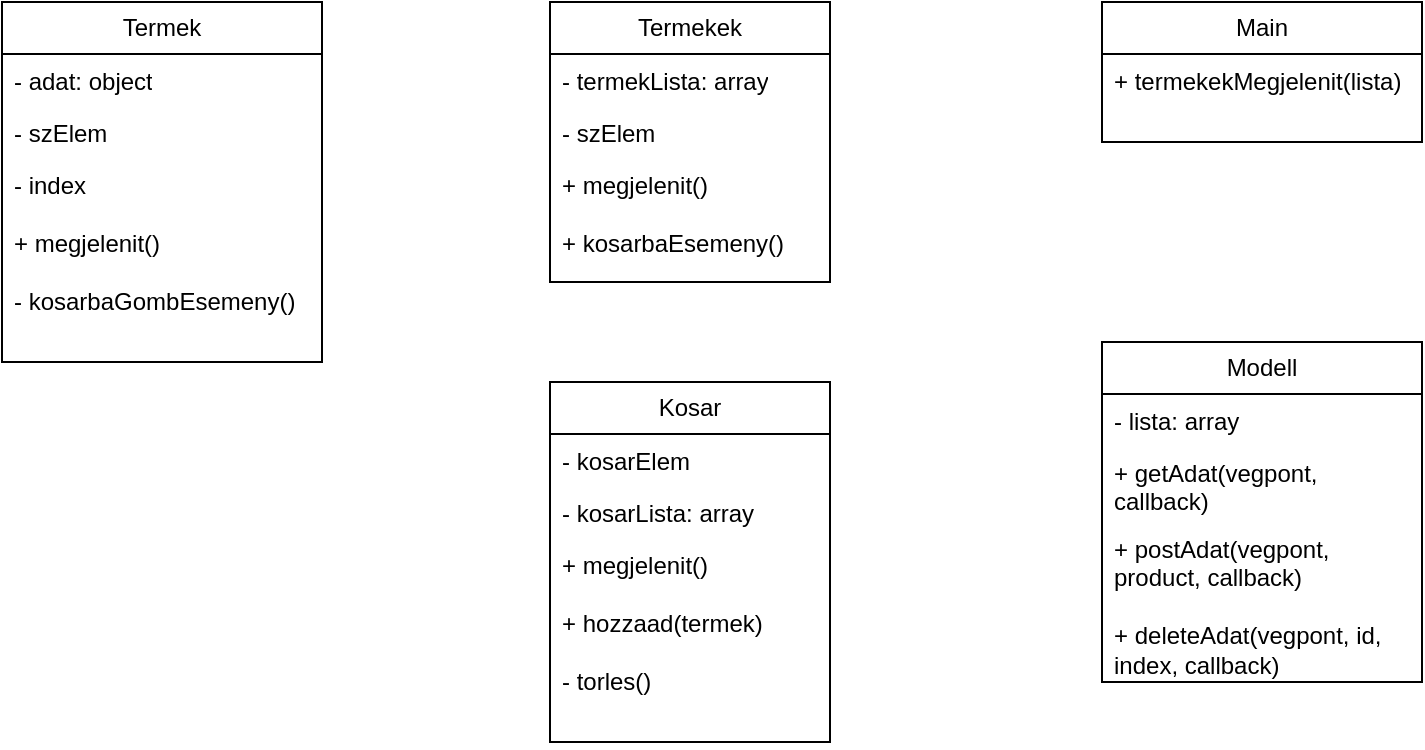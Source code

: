 <mxfile version="27.0.9">
  <diagram name="1 oldal" id="fIQM6e5l7G9r9dRCwMhm">
    <mxGraphModel dx="946" dy="553" grid="1" gridSize="10" guides="1" tooltips="1" connect="1" arrows="1" fold="1" page="1" pageScale="1" pageWidth="827" pageHeight="1169" math="0" shadow="0">
      <root>
        <mxCell id="0" />
        <mxCell id="1" parent="0" />
        <mxCell id="RmaisATX2mJLbENWycuR-1" value="Termek" style="swimlane;fontStyle=0;childLayout=stackLayout;horizontal=1;startSize=26;fillColor=none;horizontalStack=0;resizeParent=1;resizeParentMax=0;resizeLast=0;collapsible=1;marginBottom=0;whiteSpace=wrap;html=1;" vertex="1" parent="1">
          <mxGeometry x="70" y="60" width="160" height="180" as="geometry" />
        </mxCell>
        <mxCell id="RmaisATX2mJLbENWycuR-2" value="- adat: object" style="text;strokeColor=none;fillColor=none;align=left;verticalAlign=top;spacingLeft=4;spacingRight=4;overflow=hidden;rotatable=0;points=[[0,0.5],[1,0.5]];portConstraint=eastwest;whiteSpace=wrap;html=1;" vertex="1" parent="RmaisATX2mJLbENWycuR-1">
          <mxGeometry y="26" width="160" height="26" as="geometry" />
        </mxCell>
        <mxCell id="RmaisATX2mJLbENWycuR-3" value="- szElem" style="text;strokeColor=none;fillColor=none;align=left;verticalAlign=top;spacingLeft=4;spacingRight=4;overflow=hidden;rotatable=0;points=[[0,0.5],[1,0.5]];portConstraint=eastwest;whiteSpace=wrap;html=1;" vertex="1" parent="RmaisATX2mJLbENWycuR-1">
          <mxGeometry y="52" width="160" height="26" as="geometry" />
        </mxCell>
        <mxCell id="RmaisATX2mJLbENWycuR-4" value="- index&lt;div&gt;&lt;br&gt;&lt;/div&gt;&lt;div&gt;+ megjelenit()&lt;/div&gt;&lt;div&gt;&lt;br&gt;&lt;/div&gt;&lt;div&gt;- kosarbaGombEsemeny()&lt;/div&gt;" style="text;strokeColor=none;fillColor=none;align=left;verticalAlign=top;spacingLeft=4;spacingRight=4;overflow=hidden;rotatable=0;points=[[0,0.5],[1,0.5]];portConstraint=eastwest;whiteSpace=wrap;html=1;" vertex="1" parent="RmaisATX2mJLbENWycuR-1">
          <mxGeometry y="78" width="160" height="102" as="geometry" />
        </mxCell>
        <mxCell id="RmaisATX2mJLbENWycuR-5" value="Termekek" style="swimlane;fontStyle=0;childLayout=stackLayout;horizontal=1;startSize=26;fillColor=none;horizontalStack=0;resizeParent=1;resizeParentMax=0;resizeLast=0;collapsible=1;marginBottom=0;whiteSpace=wrap;html=1;" vertex="1" parent="1">
          <mxGeometry x="344" y="60" width="140" height="140" as="geometry" />
        </mxCell>
        <mxCell id="RmaisATX2mJLbENWycuR-6" value="- termekLista: array" style="text;strokeColor=none;fillColor=none;align=left;verticalAlign=top;spacingLeft=4;spacingRight=4;overflow=hidden;rotatable=0;points=[[0,0.5],[1,0.5]];portConstraint=eastwest;whiteSpace=wrap;html=1;" vertex="1" parent="RmaisATX2mJLbENWycuR-5">
          <mxGeometry y="26" width="140" height="26" as="geometry" />
        </mxCell>
        <mxCell id="RmaisATX2mJLbENWycuR-7" value="- szElem" style="text;strokeColor=none;fillColor=none;align=left;verticalAlign=top;spacingLeft=4;spacingRight=4;overflow=hidden;rotatable=0;points=[[0,0.5],[1,0.5]];portConstraint=eastwest;whiteSpace=wrap;html=1;" vertex="1" parent="RmaisATX2mJLbENWycuR-5">
          <mxGeometry y="52" width="140" height="26" as="geometry" />
        </mxCell>
        <mxCell id="RmaisATX2mJLbENWycuR-8" value="+ megjelenit()&lt;div&gt;&lt;br&gt;&lt;/div&gt;&lt;div&gt;+ kosarbaEsemeny()&lt;/div&gt;" style="text;strokeColor=none;fillColor=none;align=left;verticalAlign=top;spacingLeft=4;spacingRight=4;overflow=hidden;rotatable=0;points=[[0,0.5],[1,0.5]];portConstraint=eastwest;whiteSpace=wrap;html=1;" vertex="1" parent="RmaisATX2mJLbENWycuR-5">
          <mxGeometry y="78" width="140" height="62" as="geometry" />
        </mxCell>
        <mxCell id="RmaisATX2mJLbENWycuR-9" value="Main" style="swimlane;fontStyle=0;childLayout=stackLayout;horizontal=1;startSize=26;fillColor=none;horizontalStack=0;resizeParent=1;resizeParentMax=0;resizeLast=0;collapsible=1;marginBottom=0;whiteSpace=wrap;html=1;" vertex="1" parent="1">
          <mxGeometry x="620" y="60" width="160" height="70" as="geometry" />
        </mxCell>
        <mxCell id="RmaisATX2mJLbENWycuR-11" value="+ termekekMegjelenit(lista)" style="text;strokeColor=none;fillColor=none;align=left;verticalAlign=top;spacingLeft=4;spacingRight=4;overflow=hidden;rotatable=0;points=[[0,0.5],[1,0.5]];portConstraint=eastwest;whiteSpace=wrap;html=1;" vertex="1" parent="RmaisATX2mJLbENWycuR-9">
          <mxGeometry y="26" width="160" height="44" as="geometry" />
        </mxCell>
        <mxCell id="RmaisATX2mJLbENWycuR-13" value="Modell" style="swimlane;fontStyle=0;childLayout=stackLayout;horizontal=1;startSize=26;fillColor=none;horizontalStack=0;resizeParent=1;resizeParentMax=0;resizeLast=0;collapsible=1;marginBottom=0;whiteSpace=wrap;html=1;" vertex="1" parent="1">
          <mxGeometry x="620" y="230" width="160" height="170" as="geometry" />
        </mxCell>
        <mxCell id="RmaisATX2mJLbENWycuR-14" value="- lista: array" style="text;strokeColor=none;fillColor=none;align=left;verticalAlign=top;spacingLeft=4;spacingRight=4;overflow=hidden;rotatable=0;points=[[0,0.5],[1,0.5]];portConstraint=eastwest;whiteSpace=wrap;html=1;" vertex="1" parent="RmaisATX2mJLbENWycuR-13">
          <mxGeometry y="26" width="160" height="26" as="geometry" />
        </mxCell>
        <mxCell id="RmaisATX2mJLbENWycuR-15" value="+ getAdat(vegpont, callback)" style="text;strokeColor=none;fillColor=none;align=left;verticalAlign=top;spacingLeft=4;spacingRight=4;overflow=hidden;rotatable=0;points=[[0,0.5],[1,0.5]];portConstraint=eastwest;whiteSpace=wrap;html=1;" vertex="1" parent="RmaisATX2mJLbENWycuR-13">
          <mxGeometry y="52" width="160" height="38" as="geometry" />
        </mxCell>
        <mxCell id="RmaisATX2mJLbENWycuR-16" value="+ postAdat(vegpont, product, callback)&lt;div&gt;&lt;br&gt;&lt;div&gt;+ deleteAdat(vegpont, id, index, callback)&lt;/div&gt;&lt;/div&gt;" style="text;strokeColor=none;fillColor=none;align=left;verticalAlign=top;spacingLeft=4;spacingRight=4;overflow=hidden;rotatable=0;points=[[0,0.5],[1,0.5]];portConstraint=eastwest;whiteSpace=wrap;html=1;" vertex="1" parent="RmaisATX2mJLbENWycuR-13">
          <mxGeometry y="90" width="160" height="80" as="geometry" />
        </mxCell>
        <mxCell id="RmaisATX2mJLbENWycuR-17" value="Kosar" style="swimlane;fontStyle=0;childLayout=stackLayout;horizontal=1;startSize=26;fillColor=none;horizontalStack=0;resizeParent=1;resizeParentMax=0;resizeLast=0;collapsible=1;marginBottom=0;whiteSpace=wrap;html=1;" vertex="1" parent="1">
          <mxGeometry x="344" y="250" width="140" height="180" as="geometry" />
        </mxCell>
        <mxCell id="RmaisATX2mJLbENWycuR-18" value="- kosarElem" style="text;strokeColor=none;fillColor=none;align=left;verticalAlign=top;spacingLeft=4;spacingRight=4;overflow=hidden;rotatable=0;points=[[0,0.5],[1,0.5]];portConstraint=eastwest;whiteSpace=wrap;html=1;" vertex="1" parent="RmaisATX2mJLbENWycuR-17">
          <mxGeometry y="26" width="140" height="26" as="geometry" />
        </mxCell>
        <mxCell id="RmaisATX2mJLbENWycuR-19" value="- kosarLista: array" style="text;strokeColor=none;fillColor=none;align=left;verticalAlign=top;spacingLeft=4;spacingRight=4;overflow=hidden;rotatable=0;points=[[0,0.5],[1,0.5]];portConstraint=eastwest;whiteSpace=wrap;html=1;" vertex="1" parent="RmaisATX2mJLbENWycuR-17">
          <mxGeometry y="52" width="140" height="26" as="geometry" />
        </mxCell>
        <mxCell id="RmaisATX2mJLbENWycuR-20" value="+ megjelenit()&lt;div&gt;&lt;br&gt;&lt;/div&gt;&lt;div&gt;+ hozzaad(termek)&lt;/div&gt;&lt;div&gt;&lt;br&gt;&lt;/div&gt;&lt;div&gt;- torles()&lt;/div&gt;" style="text;strokeColor=none;fillColor=none;align=left;verticalAlign=top;spacingLeft=4;spacingRight=4;overflow=hidden;rotatable=0;points=[[0,0.5],[1,0.5]];portConstraint=eastwest;whiteSpace=wrap;html=1;" vertex="1" parent="RmaisATX2mJLbENWycuR-17">
          <mxGeometry y="78" width="140" height="102" as="geometry" />
        </mxCell>
      </root>
    </mxGraphModel>
  </diagram>
</mxfile>

